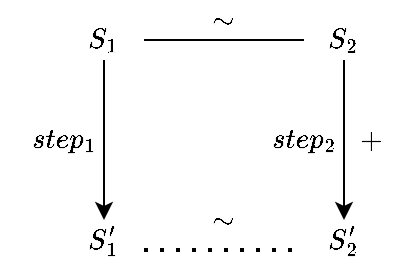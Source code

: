 <mxfile version="20.8.16" type="github">
  <diagram name="第 1 页" id="tRW0EEzpv3u_1GjQC4qS">
    <mxGraphModel dx="1052" dy="589" grid="1" gridSize="10" guides="1" tooltips="1" connect="1" arrows="1" fold="1" page="1" pageScale="1" pageWidth="827" pageHeight="1169" math="1" shadow="0">
      <root>
        <mxCell id="0" />
        <mxCell id="1" parent="0" />
        <mxCell id="VS_w5GfGE-eFwg4uXKuu-1" value="" style="edgeStyle=orthogonalEdgeStyle;rounded=0;orthogonalLoop=1;jettySize=auto;html=1;" parent="1" source="VS_w5GfGE-eFwg4uXKuu-2" target="VS_w5GfGE-eFwg4uXKuu-3" edge="1">
          <mxGeometry relative="1" as="geometry" />
        </mxCell>
        <mxCell id="VS_w5GfGE-eFwg4uXKuu-2" value="$$S_1$$" style="text;html=1;strokeColor=none;fillColor=none;align=center;verticalAlign=middle;whiteSpace=wrap;rounded=0;" parent="1" vertex="1">
          <mxGeometry x="240" y="110" width="40" height="20" as="geometry" />
        </mxCell>
        <mxCell id="VS_w5GfGE-eFwg4uXKuu-3" value="$$S&#39;&lt;br&gt;_1$$" style="text;html=1;strokeColor=none;fillColor=none;align=center;verticalAlign=middle;whiteSpace=wrap;rounded=0;" parent="1" vertex="1">
          <mxGeometry x="240" y="210" width="40" height="20" as="geometry" />
        </mxCell>
        <mxCell id="VS_w5GfGE-eFwg4uXKuu-4" value="" style="edgeStyle=orthogonalEdgeStyle;rounded=0;orthogonalLoop=1;jettySize=auto;html=1;" parent="1" source="VS_w5GfGE-eFwg4uXKuu-5" target="VS_w5GfGE-eFwg4uXKuu-7" edge="1">
          <mxGeometry relative="1" as="geometry" />
        </mxCell>
        <mxCell id="VS_w5GfGE-eFwg4uXKuu-5" value="$$S_2$$" style="text;html=1;strokeColor=none;fillColor=none;align=center;verticalAlign=middle;whiteSpace=wrap;rounded=0;" parent="1" vertex="1">
          <mxGeometry x="360" y="110" width="40" height="20" as="geometry" />
        </mxCell>
        <mxCell id="VS_w5GfGE-eFwg4uXKuu-6" value="" style="endArrow=none;html=1;exitX=1;exitY=0.5;exitDx=0;exitDy=0;entryX=0;entryY=0.5;entryDx=0;entryDy=0;" parent="1" source="VS_w5GfGE-eFwg4uXKuu-2" target="VS_w5GfGE-eFwg4uXKuu-5" edge="1">
          <mxGeometry width="50" height="50" relative="1" as="geometry">
            <mxPoint x="380" y="240" as="sourcePoint" />
            <mxPoint x="430" y="190" as="targetPoint" />
          </mxGeometry>
        </mxCell>
        <mxCell id="VS_w5GfGE-eFwg4uXKuu-7" value="$$S&#39;&lt;br&gt;_2$$" style="text;html=1;strokeColor=none;fillColor=none;align=center;verticalAlign=middle;whiteSpace=wrap;rounded=0;" parent="1" vertex="1">
          <mxGeometry x="360" y="210" width="40" height="20" as="geometry" />
        </mxCell>
        <mxCell id="VS_w5GfGE-eFwg4uXKuu-8" value="" style="endArrow=none;dashed=1;html=1;dashPattern=1 3;strokeWidth=2;exitX=1;exitY=0.75;exitDx=0;exitDy=0;entryX=0;entryY=0.75;entryDx=0;entryDy=0;" parent="1" source="VS_w5GfGE-eFwg4uXKuu-3" target="VS_w5GfGE-eFwg4uXKuu-7" edge="1">
          <mxGeometry width="50" height="50" relative="1" as="geometry">
            <mxPoint x="380" y="240" as="sourcePoint" />
            <mxPoint x="430" y="190" as="targetPoint" />
          </mxGeometry>
        </mxCell>
        <mxCell id="VS_w5GfGE-eFwg4uXKuu-9" value="$$step_1$$" style="text;html=1;strokeColor=none;fillColor=none;align=center;verticalAlign=middle;whiteSpace=wrap;rounded=0;" parent="1" vertex="1">
          <mxGeometry x="220" y="160" width="40" height="20" as="geometry" />
        </mxCell>
        <mxCell id="VS_w5GfGE-eFwg4uXKuu-10" value="$$step_2$$" style="text;html=1;strokeColor=none;fillColor=none;align=center;verticalAlign=middle;whiteSpace=wrap;rounded=0;" parent="1" vertex="1">
          <mxGeometry x="340" y="160" width="40" height="20" as="geometry" />
        </mxCell>
        <mxCell id="VS_w5GfGE-eFwg4uXKuu-11" value="$$\sim$$" style="text;html=1;strokeColor=none;fillColor=none;align=center;verticalAlign=middle;whiteSpace=wrap;rounded=0;" parent="1" vertex="1">
          <mxGeometry x="300" y="100" width="40" height="20" as="geometry" />
        </mxCell>
        <mxCell id="VS_w5GfGE-eFwg4uXKuu-12" value="$$\sim$$" style="text;html=1;strokeColor=none;fillColor=none;align=center;verticalAlign=middle;whiteSpace=wrap;rounded=0;" parent="1" vertex="1">
          <mxGeometry x="300" y="200" width="40" height="20" as="geometry" />
        </mxCell>
        <mxCell id="VS_w5GfGE-eFwg4uXKuu-13" value="$$+$$" style="text;html=1;strokeColor=none;fillColor=none;align=center;verticalAlign=middle;whiteSpace=wrap;rounded=0;" parent="1" vertex="1">
          <mxGeometry x="374" y="160" width="40" height="20" as="geometry" />
        </mxCell>
      </root>
    </mxGraphModel>
  </diagram>
</mxfile>
